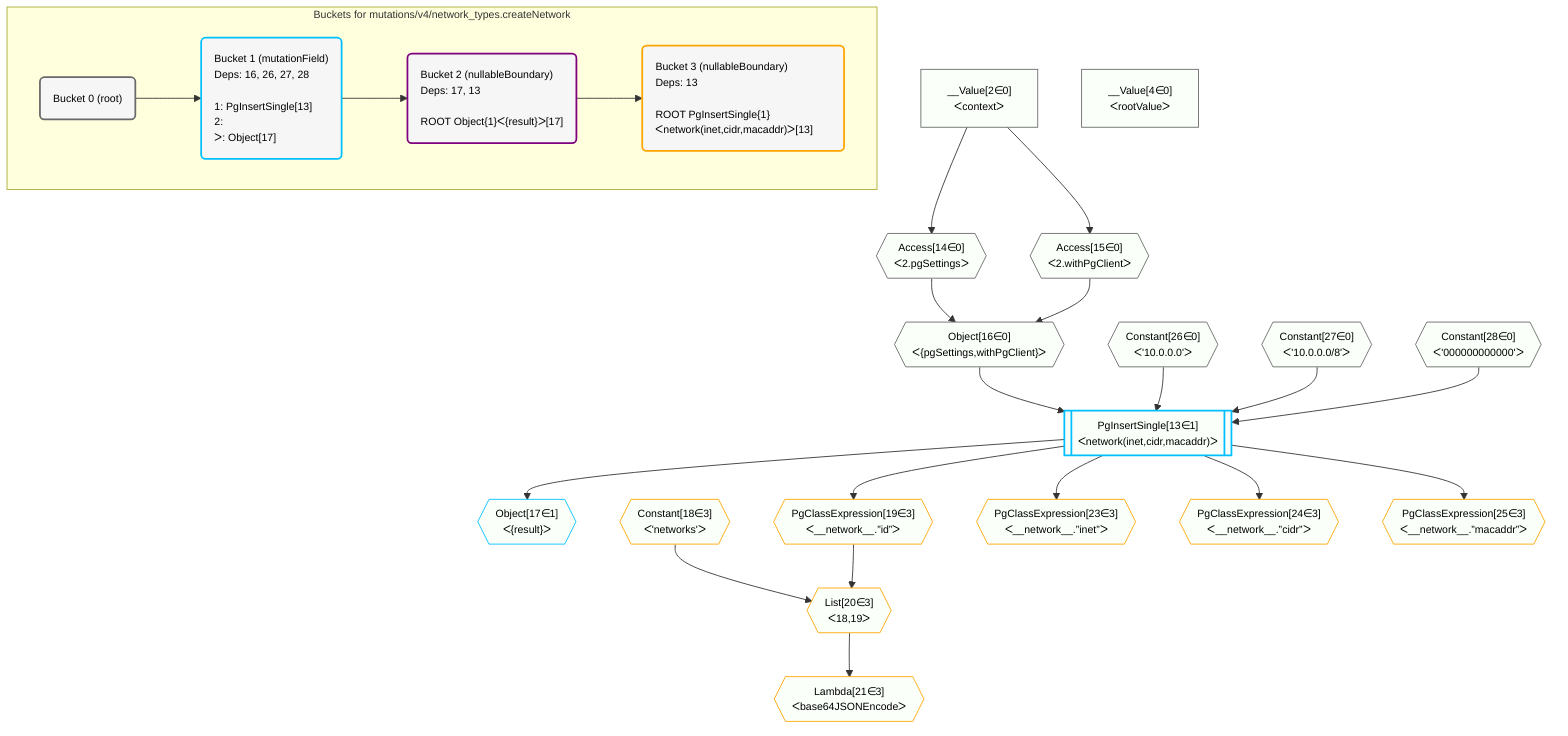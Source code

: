 %%{init: {'themeVariables': { 'fontSize': '12px'}}}%%
graph TD
    classDef path fill:#eee,stroke:#000,color:#000
    classDef plan fill:#fff,stroke-width:1px,color:#000
    classDef itemplan fill:#fff,stroke-width:2px,color:#000
    classDef unbatchedplan fill:#dff,stroke-width:1px,color:#000
    classDef sideeffectplan fill:#fcc,stroke-width:2px,color:#000
    classDef bucket fill:#f6f6f6,color:#000,stroke-width:2px,text-align:left


    %% plan dependencies
    Object16{{"Object[16∈0]<br />ᐸ{pgSettings,withPgClient}ᐳ"}}:::plan
    Access14{{"Access[14∈0]<br />ᐸ2.pgSettingsᐳ"}}:::plan
    Access15{{"Access[15∈0]<br />ᐸ2.withPgClientᐳ"}}:::plan
    Access14 & Access15 --> Object16
    __Value2["__Value[2∈0]<br />ᐸcontextᐳ"]:::plan
    __Value2 --> Access14
    __Value2 --> Access15
    __Value4["__Value[4∈0]<br />ᐸrootValueᐳ"]:::plan
    Constant26{{"Constant[26∈0]<br />ᐸ'10.0.0.0'ᐳ"}}:::plan
    Constant27{{"Constant[27∈0]<br />ᐸ'10.0.0.0/8'ᐳ"}}:::plan
    Constant28{{"Constant[28∈0]<br />ᐸ'000000000000'ᐳ"}}:::plan
    PgInsertSingle13[["PgInsertSingle[13∈1]<br />ᐸnetwork(inet,cidr,macaddr)ᐳ"]]:::sideeffectplan
    Object16 & Constant26 & Constant27 & Constant28 --> PgInsertSingle13
    Object17{{"Object[17∈1]<br />ᐸ{result}ᐳ"}}:::plan
    PgInsertSingle13 --> Object17
    List20{{"List[20∈3]<br />ᐸ18,19ᐳ"}}:::plan
    Constant18{{"Constant[18∈3]<br />ᐸ'networks'ᐳ"}}:::plan
    PgClassExpression19{{"PgClassExpression[19∈3]<br />ᐸ__network__.”id”ᐳ"}}:::plan
    Constant18 & PgClassExpression19 --> List20
    PgInsertSingle13 --> PgClassExpression19
    Lambda21{{"Lambda[21∈3]<br />ᐸbase64JSONEncodeᐳ"}}:::plan
    List20 --> Lambda21
    PgClassExpression23{{"PgClassExpression[23∈3]<br />ᐸ__network__.”inet”ᐳ"}}:::plan
    PgInsertSingle13 --> PgClassExpression23
    PgClassExpression24{{"PgClassExpression[24∈3]<br />ᐸ__network__.”cidr”ᐳ"}}:::plan
    PgInsertSingle13 --> PgClassExpression24
    PgClassExpression25{{"PgClassExpression[25∈3]<br />ᐸ__network__.”macaddr”ᐳ"}}:::plan
    PgInsertSingle13 --> PgClassExpression25

    %% define steps

    subgraph "Buckets for mutations/v4/network_types.createNetwork"
    Bucket0("Bucket 0 (root)"):::bucket
    classDef bucket0 stroke:#696969
    class Bucket0,__Value2,__Value4,Access14,Access15,Object16,Constant26,Constant27,Constant28 bucket0
    Bucket1("Bucket 1 (mutationField)<br />Deps: 16, 26, 27, 28<br /><br />1: PgInsertSingle[13]<br />2: <br />ᐳ: Object[17]"):::bucket
    classDef bucket1 stroke:#00bfff
    class Bucket1,PgInsertSingle13,Object17 bucket1
    Bucket2("Bucket 2 (nullableBoundary)<br />Deps: 17, 13<br /><br />ROOT Object{1}ᐸ{result}ᐳ[17]"):::bucket
    classDef bucket2 stroke:#7f007f
    class Bucket2 bucket2
    Bucket3("Bucket 3 (nullableBoundary)<br />Deps: 13<br /><br />ROOT PgInsertSingle{1}ᐸnetwork(inet,cidr,macaddr)ᐳ[13]"):::bucket
    classDef bucket3 stroke:#ffa500
    class Bucket3,Constant18,PgClassExpression19,List20,Lambda21,PgClassExpression23,PgClassExpression24,PgClassExpression25 bucket3
    Bucket0 --> Bucket1
    Bucket1 --> Bucket2
    Bucket2 --> Bucket3
    classDef unary fill:#fafffa,borderWidth:8px
    class Object16,Access14,Access15,__Value2,__Value4,Constant26,Constant27,Constant28,PgInsertSingle13,Object17,List20,PgClassExpression19,Lambda21,PgClassExpression23,PgClassExpression24,PgClassExpression25,Constant18 unary
    end